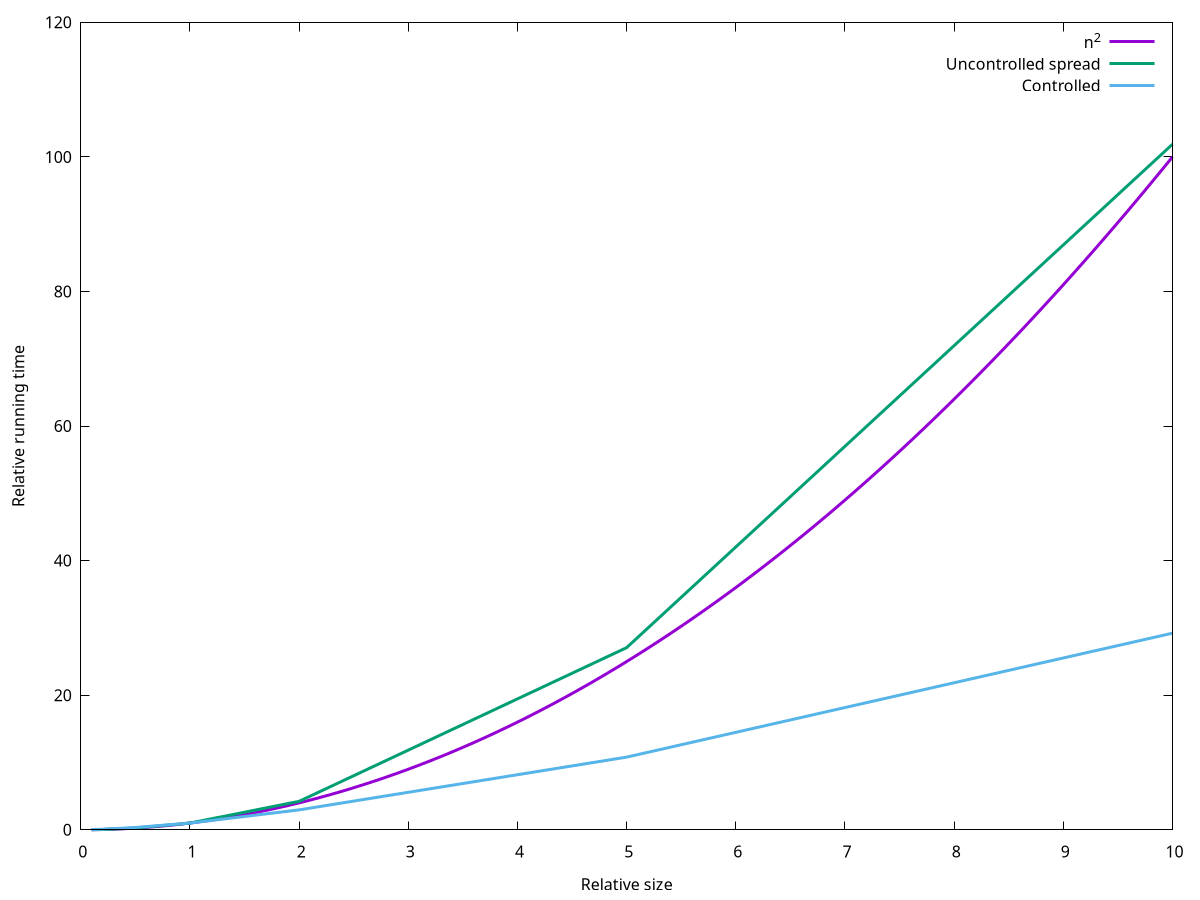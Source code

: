 set xlabel "Relative size"
set ylabel "Relative running time"
plot x*x title 'n^2' w l lw 3, '-' title 'Uncontrolled spread' w l lw 3, \
  '-' title 'Controlled' w l lw 3
0.1  0.01
0.2  0.04
0.5  0.26
1    1
2    4.23
5   27.07
10  101.88
e
0.1  0.03 
0.2  0.08
0.5  0.34
1    1
2    2.96
5   10.8
10  29.22
e
